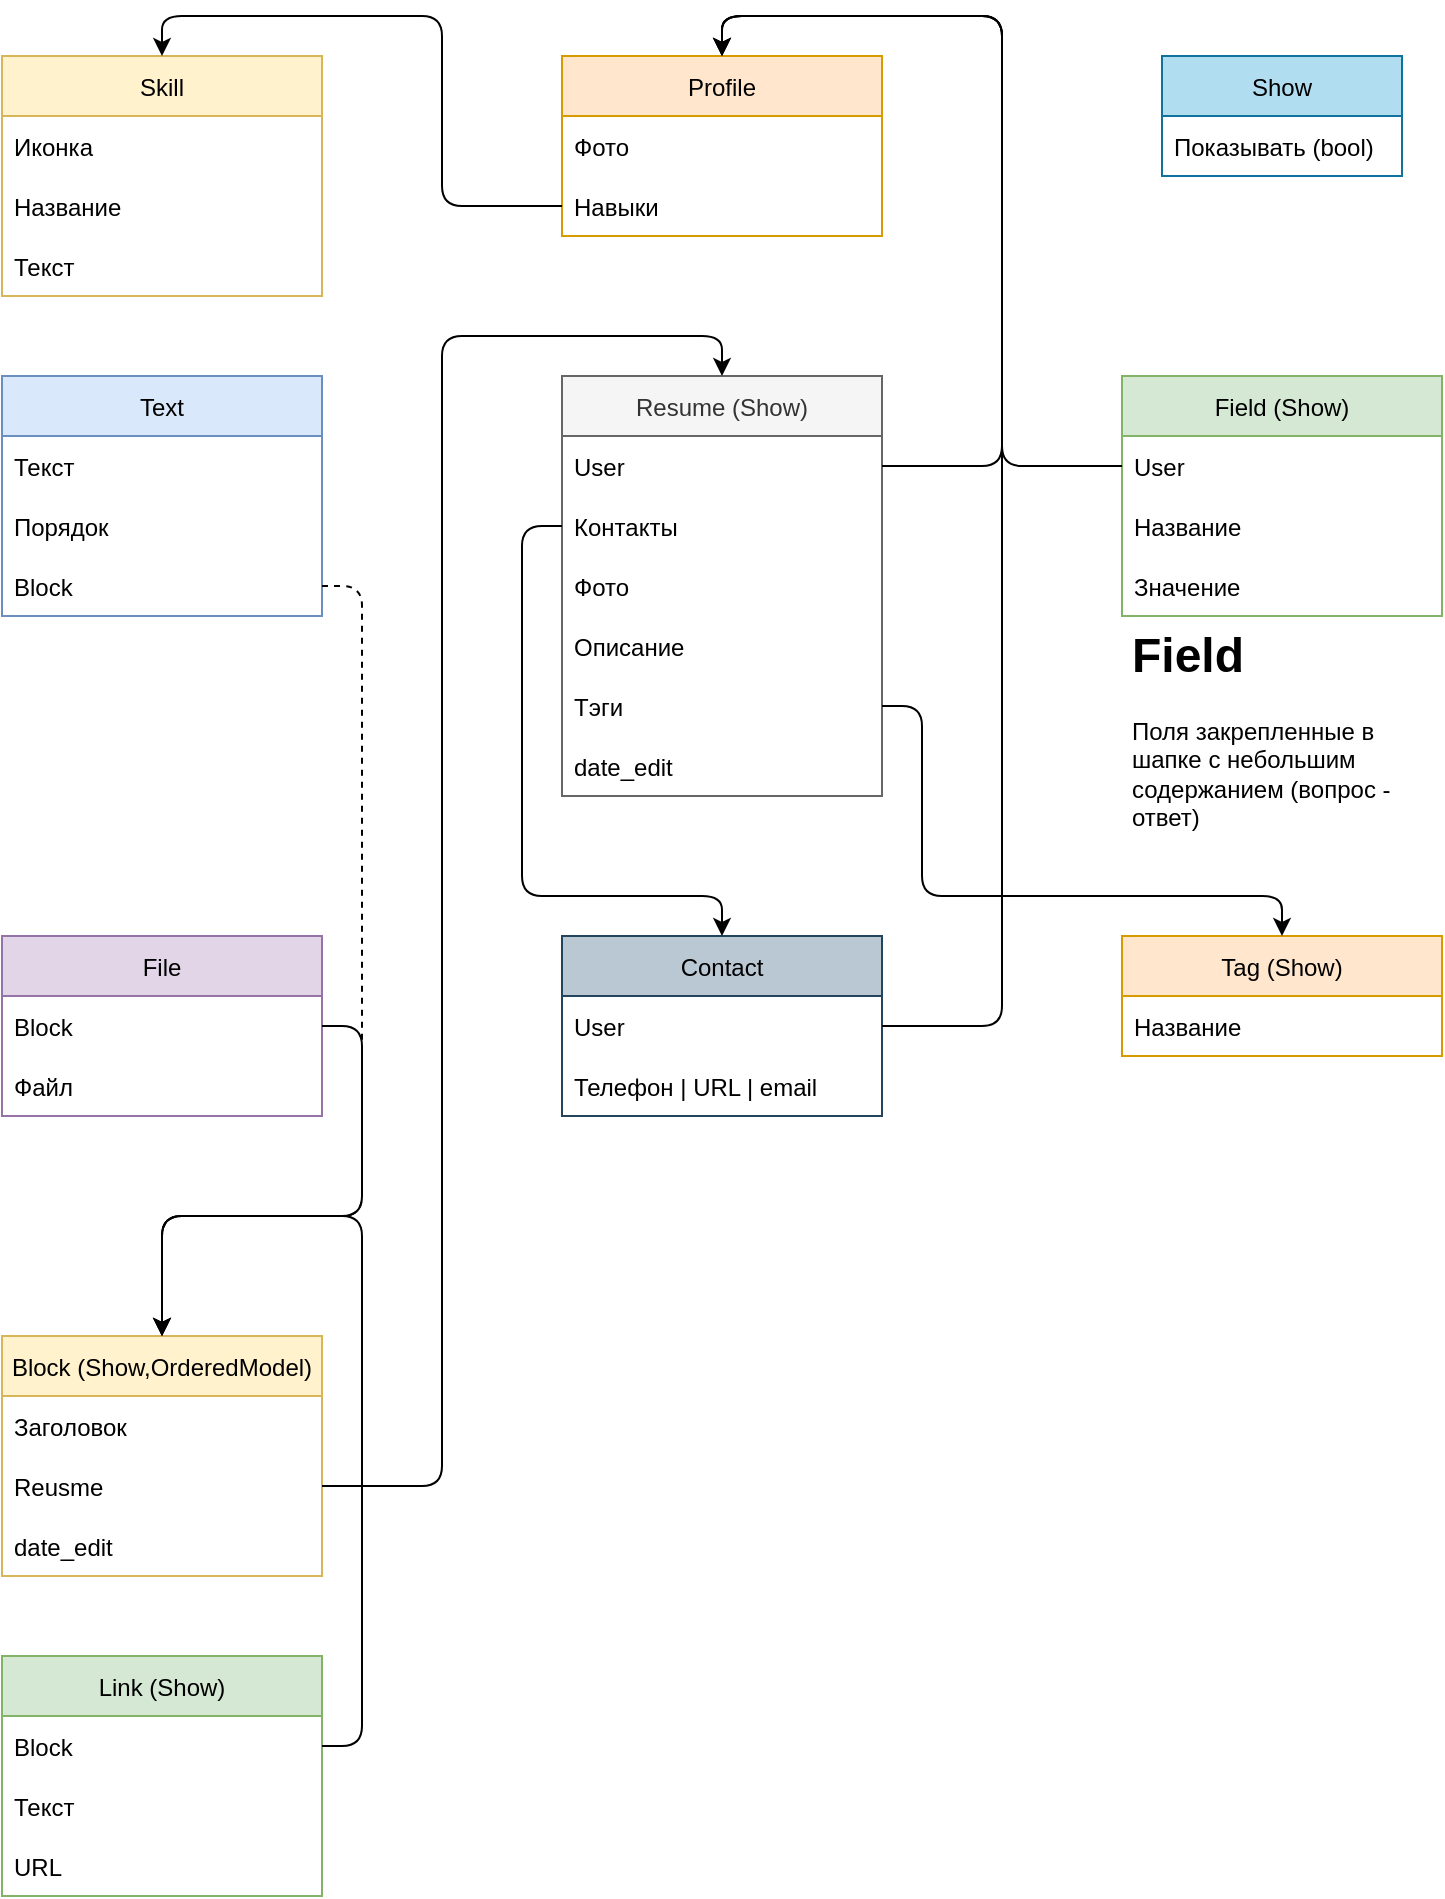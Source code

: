 <mxfile version="18.1.2" type="github" pages="2">
  <diagram id="8xRi0O57_qgQfda5VgHy" name="Основная БД">
    <mxGraphModel dx="1382" dy="764" grid="1" gridSize="10" guides="1" tooltips="1" connect="1" arrows="1" fold="1" page="1" pageScale="1" pageWidth="827" pageHeight="1169" math="0" shadow="0">
      <root>
        <mxCell id="wMB9LOy6puQEDVOT8AMj-0" />
        <mxCell id="wMB9LOy6puQEDVOT8AMj-1" parent="wMB9LOy6puQEDVOT8AMj-0" />
        <mxCell id="wdRCQtRf3d7-_ysYJmjD-0" value="Profile" style="swimlane;fontStyle=0;childLayout=stackLayout;horizontal=1;startSize=30;horizontalStack=0;resizeParent=1;resizeParentMax=0;resizeLast=0;collapsible=1;marginBottom=0;fillColor=#ffe6cc;strokeColor=#d79b00;" parent="wMB9LOy6puQEDVOT8AMj-1" vertex="1">
          <mxGeometry x="320" y="40" width="160" height="90" as="geometry" />
        </mxCell>
        <mxCell id="wdRCQtRf3d7-_ysYJmjD-1" value="Фото" style="text;strokeColor=none;fillColor=none;align=left;verticalAlign=middle;spacingLeft=4;spacingRight=4;overflow=hidden;points=[[0,0.5],[1,0.5]];portConstraint=eastwest;rotatable=0;" parent="wdRCQtRf3d7-_ysYJmjD-0" vertex="1">
          <mxGeometry y="30" width="160" height="30" as="geometry" />
        </mxCell>
        <mxCell id="wdRCQtRf3d7-_ysYJmjD-2" value="Навыки" style="text;strokeColor=none;fillColor=none;align=left;verticalAlign=middle;spacingLeft=4;spacingRight=4;overflow=hidden;points=[[0,0.5],[1,0.5]];portConstraint=eastwest;rotatable=0;" parent="wdRCQtRf3d7-_ysYJmjD-0" vertex="1">
          <mxGeometry y="60" width="160" height="30" as="geometry" />
        </mxCell>
        <mxCell id="wdRCQtRf3d7-_ysYJmjD-10" value="Link (Show)" style="swimlane;fontStyle=0;childLayout=stackLayout;horizontal=1;startSize=30;horizontalStack=0;resizeParent=1;resizeParentMax=0;resizeLast=0;collapsible=1;marginBottom=0;fillColor=#d5e8d4;strokeColor=#82b366;" parent="wMB9LOy6puQEDVOT8AMj-1" vertex="1">
          <mxGeometry x="40" y="840" width="160" height="120" as="geometry" />
        </mxCell>
        <mxCell id="wdRCQtRf3d7-_ysYJmjD-11" value="Block" style="text;strokeColor=none;fillColor=none;align=left;verticalAlign=middle;spacingLeft=4;spacingRight=4;overflow=hidden;points=[[0,0.5],[1,0.5]];portConstraint=eastwest;rotatable=0;" parent="wdRCQtRf3d7-_ysYJmjD-10" vertex="1">
          <mxGeometry y="30" width="160" height="30" as="geometry" />
        </mxCell>
        <mxCell id="wdRCQtRf3d7-_ysYJmjD-14" value="Текст" style="text;strokeColor=none;fillColor=none;align=left;verticalAlign=middle;spacingLeft=4;spacingRight=4;overflow=hidden;points=[[0,0.5],[1,0.5]];portConstraint=eastwest;rotatable=0;" parent="wdRCQtRf3d7-_ysYJmjD-10" vertex="1">
          <mxGeometry y="60" width="160" height="30" as="geometry" />
        </mxCell>
        <mxCell id="wdRCQtRf3d7-_ysYJmjD-15" value="URL" style="text;strokeColor=none;fillColor=none;align=left;verticalAlign=middle;spacingLeft=4;spacingRight=4;overflow=hidden;points=[[0,0.5],[1,0.5]];portConstraint=eastwest;rotatable=0;" parent="wdRCQtRf3d7-_ysYJmjD-10" vertex="1">
          <mxGeometry y="90" width="160" height="30" as="geometry" />
        </mxCell>
        <mxCell id="wdRCQtRf3d7-_ysYJmjD-17" value="Show" style="swimlane;fontStyle=0;childLayout=stackLayout;horizontal=1;startSize=30;horizontalStack=0;resizeParent=1;resizeParentMax=0;resizeLast=0;collapsible=1;marginBottom=0;fillColor=#b1ddf0;strokeColor=#10739e;" parent="wMB9LOy6puQEDVOT8AMj-1" vertex="1">
          <mxGeometry x="620" y="40" width="120" height="60" as="geometry" />
        </mxCell>
        <mxCell id="wdRCQtRf3d7-_ysYJmjD-18" value="Показывать (bool)" style="text;strokeColor=none;fillColor=none;align=left;verticalAlign=middle;spacingLeft=4;spacingRight=4;overflow=hidden;points=[[0,0.5],[1,0.5]];portConstraint=eastwest;rotatable=0;" parent="wdRCQtRf3d7-_ysYJmjD-17" vertex="1">
          <mxGeometry y="30" width="120" height="30" as="geometry" />
        </mxCell>
        <mxCell id="wdRCQtRf3d7-_ysYJmjD-21" value="Field (Show)" style="swimlane;fontStyle=0;childLayout=stackLayout;horizontal=1;startSize=30;horizontalStack=0;resizeParent=1;resizeParentMax=0;resizeLast=0;collapsible=1;marginBottom=0;fillColor=#d5e8d4;strokeColor=#82b366;" parent="wMB9LOy6puQEDVOT8AMj-1" vertex="1">
          <mxGeometry x="600" y="200" width="160" height="120" as="geometry" />
        </mxCell>
        <mxCell id="wdRCQtRf3d7-_ysYJmjD-22" value="User" style="text;strokeColor=none;fillColor=none;align=left;verticalAlign=middle;spacingLeft=4;spacingRight=4;overflow=hidden;points=[[0,0.5],[1,0.5]];portConstraint=eastwest;rotatable=0;" parent="wdRCQtRf3d7-_ysYJmjD-21" vertex="1">
          <mxGeometry y="30" width="160" height="30" as="geometry" />
        </mxCell>
        <mxCell id="wdRCQtRf3d7-_ysYJmjD-24" value="Название" style="text;strokeColor=none;fillColor=none;align=left;verticalAlign=middle;spacingLeft=4;spacingRight=4;overflow=hidden;points=[[0,0.5],[1,0.5]];portConstraint=eastwest;rotatable=0;" parent="wdRCQtRf3d7-_ysYJmjD-21" vertex="1">
          <mxGeometry y="60" width="160" height="30" as="geometry" />
        </mxCell>
        <mxCell id="wdRCQtRf3d7-_ysYJmjD-25" value="Значение" style="text;strokeColor=none;fillColor=none;align=left;verticalAlign=middle;spacingLeft=4;spacingRight=4;overflow=hidden;points=[[0,0.5],[1,0.5]];portConstraint=eastwest;rotatable=0;" parent="wdRCQtRf3d7-_ysYJmjD-21" vertex="1">
          <mxGeometry y="90" width="160" height="30" as="geometry" />
        </mxCell>
        <mxCell id="wdRCQtRf3d7-_ysYJmjD-26" style="edgeStyle=orthogonalEdgeStyle;rounded=1;orthogonalLoop=1;jettySize=auto;html=1;exitX=0;exitY=0.5;exitDx=0;exitDy=0;entryX=0.5;entryY=0;entryDx=0;entryDy=0;fontFamily=Helvetica;fontSize=12;" parent="wMB9LOy6puQEDVOT8AMj-1" source="wdRCQtRf3d7-_ysYJmjD-22" target="wdRCQtRf3d7-_ysYJmjD-0" edge="1">
          <mxGeometry relative="1" as="geometry">
            <Array as="points">
              <mxPoint x="540" y="245" />
              <mxPoint x="540" y="20" />
              <mxPoint x="400" y="20" />
            </Array>
          </mxGeometry>
        </mxCell>
        <mxCell id="wdRCQtRf3d7-_ysYJmjD-38" value="&lt;h1&gt;&lt;span style=&quot;text-align: center&quot;&gt;&lt;font style=&quot;font-size: 24px&quot;&gt;Field&lt;/font&gt;&lt;/span&gt;&lt;br&gt;&lt;/h1&gt;&lt;p&gt;Поля закрепленные в шапке с небольшим содержанием (вопрос - ответ)&lt;/p&gt;" style="text;html=1;strokeColor=none;fillColor=none;spacing=5;spacingTop=-20;whiteSpace=wrap;overflow=hidden;rounded=0;fontFamily=Helvetica;fontSize=12;opacity=40;" parent="wMB9LOy6puQEDVOT8AMj-1" vertex="1">
          <mxGeometry x="600" y="320" width="160" height="110" as="geometry" />
        </mxCell>
        <mxCell id="wdRCQtRf3d7-_ysYJmjD-39" value="Skill" style="swimlane;fontStyle=0;childLayout=stackLayout;horizontal=1;startSize=30;horizontalStack=0;resizeParent=1;resizeParentMax=0;resizeLast=0;collapsible=1;marginBottom=0;fillColor=#fff2cc;strokeColor=#d6b656;" parent="wMB9LOy6puQEDVOT8AMj-1" vertex="1">
          <mxGeometry x="40" y="40" width="160" height="120" as="geometry" />
        </mxCell>
        <mxCell id="wdRCQtRf3d7-_ysYJmjD-40" value="Иконка" style="text;strokeColor=none;fillColor=none;align=left;verticalAlign=middle;spacingLeft=4;spacingRight=4;overflow=hidden;points=[[0,0.5],[1,0.5]];portConstraint=eastwest;rotatable=0;" parent="wdRCQtRf3d7-_ysYJmjD-39" vertex="1">
          <mxGeometry y="30" width="160" height="30" as="geometry" />
        </mxCell>
        <mxCell id="wdRCQtRf3d7-_ysYJmjD-41" value="Название" style="text;strokeColor=none;fillColor=none;align=left;verticalAlign=middle;spacingLeft=4;spacingRight=4;overflow=hidden;points=[[0,0.5],[1,0.5]];portConstraint=eastwest;rotatable=0;" parent="wdRCQtRf3d7-_ysYJmjD-39" vertex="1">
          <mxGeometry y="60" width="160" height="30" as="geometry" />
        </mxCell>
        <mxCell id="wdRCQtRf3d7-_ysYJmjD-42" value="Текст" style="text;strokeColor=none;fillColor=none;align=left;verticalAlign=middle;spacingLeft=4;spacingRight=4;overflow=hidden;points=[[0,0.5],[1,0.5]];portConstraint=eastwest;rotatable=0;" parent="wdRCQtRf3d7-_ysYJmjD-39" vertex="1">
          <mxGeometry y="90" width="160" height="30" as="geometry" />
        </mxCell>
        <mxCell id="wdRCQtRf3d7-_ysYJmjD-43" style="edgeStyle=orthogonalEdgeStyle;rounded=1;orthogonalLoop=1;jettySize=auto;html=1;exitX=0;exitY=0.5;exitDx=0;exitDy=0;entryX=0.5;entryY=0;entryDx=0;entryDy=0;fontFamily=Helvetica;fontSize=24;" parent="wMB9LOy6puQEDVOT8AMj-1" source="wdRCQtRf3d7-_ysYJmjD-2" target="wdRCQtRf3d7-_ysYJmjD-39" edge="1">
          <mxGeometry relative="1" as="geometry" />
        </mxCell>
        <mxCell id="wdRCQtRf3d7-_ysYJmjD-44" value="Tag (Show)" style="swimlane;fontStyle=0;childLayout=stackLayout;horizontal=1;startSize=30;horizontalStack=0;resizeParent=1;resizeParentMax=0;resizeLast=0;collapsible=1;marginBottom=0;fillColor=#ffe6cc;strokeColor=#d79b00;" parent="wMB9LOy6puQEDVOT8AMj-1" vertex="1">
          <mxGeometry x="600" y="480" width="160" height="60" as="geometry" />
        </mxCell>
        <mxCell id="wdRCQtRf3d7-_ysYJmjD-46" value="Название" style="text;strokeColor=none;fillColor=none;align=left;verticalAlign=middle;spacingLeft=4;spacingRight=4;overflow=hidden;points=[[0,0.5],[1,0.5]];portConstraint=eastwest;rotatable=0;" parent="wdRCQtRf3d7-_ysYJmjD-44" vertex="1">
          <mxGeometry y="30" width="160" height="30" as="geometry" />
        </mxCell>
        <mxCell id="wdRCQtRf3d7-_ysYJmjD-47" value="Resume (Show)" style="swimlane;fontStyle=0;childLayout=stackLayout;horizontal=1;startSize=30;horizontalStack=0;resizeParent=1;resizeParentMax=0;resizeLast=0;collapsible=1;marginBottom=0;fillColor=#f5f5f5;strokeColor=#666666;fontColor=#333333;" parent="wMB9LOy6puQEDVOT8AMj-1" vertex="1">
          <mxGeometry x="320" y="200" width="160" height="210" as="geometry" />
        </mxCell>
        <mxCell id="wdRCQtRf3d7-_ysYJmjD-48" value="User" style="text;strokeColor=none;fillColor=none;align=left;verticalAlign=middle;spacingLeft=4;spacingRight=4;overflow=hidden;points=[[0,0.5],[1,0.5]];portConstraint=eastwest;rotatable=0;" parent="wdRCQtRf3d7-_ysYJmjD-47" vertex="1">
          <mxGeometry y="30" width="160" height="30" as="geometry" />
        </mxCell>
        <mxCell id="AsM201kC9dfPvU59sMDy-24" value="Контакты" style="text;strokeColor=none;fillColor=none;align=left;verticalAlign=middle;spacingLeft=4;spacingRight=4;overflow=hidden;points=[[0,0.5],[1,0.5]];portConstraint=eastwest;rotatable=0;" parent="wdRCQtRf3d7-_ysYJmjD-47" vertex="1">
          <mxGeometry y="60" width="160" height="30" as="geometry" />
        </mxCell>
        <mxCell id="wdRCQtRf3d7-_ysYJmjD-49" value="Фото" style="text;strokeColor=none;fillColor=none;align=left;verticalAlign=middle;spacingLeft=4;spacingRight=4;overflow=hidden;points=[[0,0.5],[1,0.5]];portConstraint=eastwest;rotatable=0;" parent="wdRCQtRf3d7-_ysYJmjD-47" vertex="1">
          <mxGeometry y="90" width="160" height="30" as="geometry" />
        </mxCell>
        <mxCell id="wdRCQtRf3d7-_ysYJmjD-50" value="Описание" style="text;strokeColor=none;fillColor=none;align=left;verticalAlign=middle;spacingLeft=4;spacingRight=4;overflow=hidden;points=[[0,0.5],[1,0.5]];portConstraint=eastwest;rotatable=0;" parent="wdRCQtRf3d7-_ysYJmjD-47" vertex="1">
          <mxGeometry y="120" width="160" height="30" as="geometry" />
        </mxCell>
        <mxCell id="wdRCQtRf3d7-_ysYJmjD-51" value="Тэги" style="text;strokeColor=none;fillColor=none;align=left;verticalAlign=middle;spacingLeft=4;spacingRight=4;overflow=hidden;points=[[0,0.5],[1,0.5]];portConstraint=eastwest;rotatable=0;" parent="wdRCQtRf3d7-_ysYJmjD-47" vertex="1">
          <mxGeometry y="150" width="160" height="30" as="geometry" />
        </mxCell>
        <mxCell id="AsM201kC9dfPvU59sMDy-27" value="date_edit" style="text;strokeColor=none;fillColor=none;align=left;verticalAlign=middle;spacingLeft=4;spacingRight=4;overflow=hidden;points=[[0,0.5],[1,0.5]];portConstraint=eastwest;rotatable=0;" parent="wdRCQtRf3d7-_ysYJmjD-47" vertex="1">
          <mxGeometry y="180" width="160" height="30" as="geometry" />
        </mxCell>
        <mxCell id="wdRCQtRf3d7-_ysYJmjD-52" style="edgeStyle=orthogonalEdgeStyle;rounded=1;orthogonalLoop=1;jettySize=auto;html=1;exitX=1;exitY=0.5;exitDx=0;exitDy=0;entryX=0.5;entryY=0;entryDx=0;entryDy=0;elbow=vertical;" parent="wMB9LOy6puQEDVOT8AMj-1" source="wdRCQtRf3d7-_ysYJmjD-48" target="wdRCQtRf3d7-_ysYJmjD-0" edge="1">
          <mxGeometry relative="1" as="geometry">
            <Array as="points">
              <mxPoint x="540" y="245" />
              <mxPoint x="540" y="20" />
              <mxPoint x="400" y="20" />
            </Array>
          </mxGeometry>
        </mxCell>
        <mxCell id="wdRCQtRf3d7-_ysYJmjD-54" style="edgeStyle=orthogonalEdgeStyle;rounded=1;orthogonalLoop=1;jettySize=auto;html=1;exitX=1;exitY=0.5;exitDx=0;exitDy=0;entryX=0.5;entryY=0;entryDx=0;entryDy=0;elbow=vertical;" parent="wMB9LOy6puQEDVOT8AMj-1" source="wdRCQtRf3d7-_ysYJmjD-51" target="wdRCQtRf3d7-_ysYJmjD-44" edge="1">
          <mxGeometry relative="1" as="geometry">
            <Array as="points">
              <mxPoint x="500" y="365" />
              <mxPoint x="500" y="460" />
              <mxPoint x="680" y="460" />
            </Array>
          </mxGeometry>
        </mxCell>
        <mxCell id="wdRCQtRf3d7-_ysYJmjD-60" value="Block (Show,OrderedModel)" style="swimlane;fontStyle=0;childLayout=stackLayout;horizontal=1;startSize=30;horizontalStack=0;resizeParent=1;resizeParentMax=0;resizeLast=0;collapsible=1;marginBottom=0;fillColor=#fff2cc;strokeColor=#d6b656;" parent="wMB9LOy6puQEDVOT8AMj-1" vertex="1">
          <mxGeometry x="40" y="680" width="160" height="120" as="geometry" />
        </mxCell>
        <mxCell id="wdRCQtRf3d7-_ysYJmjD-61" value="Заголовок" style="text;strokeColor=none;fillColor=none;align=left;verticalAlign=middle;spacingLeft=4;spacingRight=4;overflow=hidden;points=[[0,0.5],[1,0.5]];portConstraint=eastwest;rotatable=0;" parent="wdRCQtRf3d7-_ysYJmjD-60" vertex="1">
          <mxGeometry y="30" width="160" height="30" as="geometry" />
        </mxCell>
        <mxCell id="wdRCQtRf3d7-_ysYJmjD-63" value="Reusme" style="text;strokeColor=none;fillColor=none;align=left;verticalAlign=middle;spacingLeft=4;spacingRight=4;overflow=hidden;points=[[0,0.5],[1,0.5]];portConstraint=eastwest;rotatable=0;" parent="wdRCQtRf3d7-_ysYJmjD-60" vertex="1">
          <mxGeometry y="60" width="160" height="30" as="geometry" />
        </mxCell>
        <mxCell id="AsM201kC9dfPvU59sMDy-28" value="date_edit" style="text;strokeColor=none;fillColor=none;align=left;verticalAlign=middle;spacingLeft=4;spacingRight=4;overflow=hidden;points=[[0,0.5],[1,0.5]];portConstraint=eastwest;rotatable=0;" parent="wdRCQtRf3d7-_ysYJmjD-60" vertex="1">
          <mxGeometry y="90" width="160" height="30" as="geometry" />
        </mxCell>
        <mxCell id="wdRCQtRf3d7-_ysYJmjD-65" value="Text" style="swimlane;fontStyle=0;childLayout=stackLayout;horizontal=1;startSize=30;horizontalStack=0;resizeParent=1;resizeParentMax=0;resizeLast=0;collapsible=1;marginBottom=0;fillColor=#dae8fc;strokeColor=#6c8ebf;" parent="wMB9LOy6puQEDVOT8AMj-1" vertex="1">
          <mxGeometry x="40" y="200" width="160" height="120" as="geometry" />
        </mxCell>
        <mxCell id="wdRCQtRf3d7-_ysYJmjD-66" value="Текст" style="text;strokeColor=none;fillColor=none;align=left;verticalAlign=middle;spacingLeft=4;spacingRight=4;overflow=hidden;points=[[0,0.5],[1,0.5]];portConstraint=eastwest;rotatable=0;" parent="wdRCQtRf3d7-_ysYJmjD-65" vertex="1">
          <mxGeometry y="30" width="160" height="30" as="geometry" />
        </mxCell>
        <mxCell id="wdRCQtRf3d7-_ysYJmjD-67" value="Порядок" style="text;strokeColor=none;fillColor=none;align=left;verticalAlign=middle;spacingLeft=4;spacingRight=4;overflow=hidden;points=[[0,0.5],[1,0.5]];portConstraint=eastwest;rotatable=0;" parent="wdRCQtRf3d7-_ysYJmjD-65" vertex="1">
          <mxGeometry y="60" width="160" height="30" as="geometry" />
        </mxCell>
        <mxCell id="wdRCQtRf3d7-_ysYJmjD-68" value="Block" style="text;strokeColor=none;fillColor=none;align=left;verticalAlign=middle;spacingLeft=4;spacingRight=4;overflow=hidden;points=[[0,0.5],[1,0.5]];portConstraint=eastwest;rotatable=0;" parent="wdRCQtRf3d7-_ysYJmjD-65" vertex="1">
          <mxGeometry y="90" width="160" height="30" as="geometry" />
        </mxCell>
        <mxCell id="q6FLKcyp0yu_ze5yjgD--0" value="File" style="swimlane;fontStyle=0;childLayout=stackLayout;horizontal=1;startSize=30;horizontalStack=0;resizeParent=1;resizeParentMax=0;resizeLast=0;collapsible=1;marginBottom=0;fillColor=#e1d5e7;strokeColor=#9673a6;" parent="wMB9LOy6puQEDVOT8AMj-1" vertex="1">
          <mxGeometry x="40" y="480" width="160" height="90" as="geometry" />
        </mxCell>
        <mxCell id="q6FLKcyp0yu_ze5yjgD--3" value="Block" style="text;strokeColor=none;fillColor=none;align=left;verticalAlign=middle;spacingLeft=4;spacingRight=4;overflow=hidden;points=[[0,0.5],[1,0.5]];portConstraint=eastwest;rotatable=0;" parent="q6FLKcyp0yu_ze5yjgD--0" vertex="1">
          <mxGeometry y="30" width="160" height="30" as="geometry" />
        </mxCell>
        <mxCell id="q6FLKcyp0yu_ze5yjgD--1" value="Файл" style="text;strokeColor=none;fillColor=none;align=left;verticalAlign=middle;spacingLeft=4;spacingRight=4;overflow=hidden;points=[[0,0.5],[1,0.5]];portConstraint=eastwest;rotatable=0;" parent="q6FLKcyp0yu_ze5yjgD--0" vertex="1">
          <mxGeometry y="60" width="160" height="30" as="geometry" />
        </mxCell>
        <mxCell id="AsM201kC9dfPvU59sMDy-0" style="edgeStyle=orthogonalEdgeStyle;rounded=1;orthogonalLoop=1;jettySize=auto;html=1;exitX=1;exitY=0.5;exitDx=0;exitDy=0;entryX=0.5;entryY=0;entryDx=0;entryDy=0;" parent="wMB9LOy6puQEDVOT8AMj-1" source="q6FLKcyp0yu_ze5yjgD--3" target="wdRCQtRf3d7-_ysYJmjD-60" edge="1">
          <mxGeometry relative="1" as="geometry">
            <Array as="points">
              <mxPoint x="220" y="525" />
              <mxPoint x="220" y="620" />
              <mxPoint x="120" y="620" />
            </Array>
          </mxGeometry>
        </mxCell>
        <mxCell id="AsM201kC9dfPvU59sMDy-2" style="edgeStyle=orthogonalEdgeStyle;rounded=1;orthogonalLoop=1;jettySize=auto;html=1;exitX=1;exitY=0.5;exitDx=0;exitDy=0;entryX=0.5;entryY=0;entryDx=0;entryDy=0;dashed=1;" parent="wMB9LOy6puQEDVOT8AMj-1" source="wdRCQtRf3d7-_ysYJmjD-68" target="wdRCQtRf3d7-_ysYJmjD-60" edge="1">
          <mxGeometry relative="1" as="geometry">
            <Array as="points">
              <mxPoint x="220" y="305" />
              <mxPoint x="220" y="620" />
              <mxPoint x="120" y="620" />
            </Array>
          </mxGeometry>
        </mxCell>
        <mxCell id="AsM201kC9dfPvU59sMDy-4" style="edgeStyle=orthogonalEdgeStyle;orthogonalLoop=1;jettySize=auto;html=1;exitX=1;exitY=0.5;exitDx=0;exitDy=0;entryX=0.5;entryY=0;entryDx=0;entryDy=0;rounded=1;" parent="wMB9LOy6puQEDVOT8AMj-1" source="wdRCQtRf3d7-_ysYJmjD-11" target="wdRCQtRf3d7-_ysYJmjD-60" edge="1">
          <mxGeometry relative="1" as="geometry">
            <Array as="points">
              <mxPoint x="220" y="885" />
              <mxPoint x="220" y="620" />
              <mxPoint x="120" y="620" />
            </Array>
          </mxGeometry>
        </mxCell>
        <mxCell id="AsM201kC9dfPvU59sMDy-5" style="edgeStyle=orthogonalEdgeStyle;rounded=1;orthogonalLoop=1;jettySize=auto;html=1;exitX=1;exitY=0.5;exitDx=0;exitDy=0;entryX=0.5;entryY=0;entryDx=0;entryDy=0;" parent="wMB9LOy6puQEDVOT8AMj-1" source="wdRCQtRf3d7-_ysYJmjD-63" target="wdRCQtRf3d7-_ysYJmjD-47" edge="1">
          <mxGeometry relative="1" as="geometry" />
        </mxCell>
        <mxCell id="AsM201kC9dfPvU59sMDy-16" value="Contact" style="swimlane;fontStyle=0;childLayout=stackLayout;horizontal=1;startSize=30;horizontalStack=0;resizeParent=1;resizeParentMax=0;resizeLast=0;collapsible=1;marginBottom=0;fillColor=#bac8d3;strokeColor=#23445d;" parent="wMB9LOy6puQEDVOT8AMj-1" vertex="1">
          <mxGeometry x="320" y="480" width="160" height="90" as="geometry" />
        </mxCell>
        <mxCell id="AsM201kC9dfPvU59sMDy-17" value="User" style="text;strokeColor=none;fillColor=none;align=left;verticalAlign=middle;spacingLeft=4;spacingRight=4;overflow=hidden;points=[[0,0.5],[1,0.5]];portConstraint=eastwest;rotatable=0;" parent="AsM201kC9dfPvU59sMDy-16" vertex="1">
          <mxGeometry y="30" width="160" height="30" as="geometry" />
        </mxCell>
        <mxCell id="AsM201kC9dfPvU59sMDy-18" value="Телефон | URL | email" style="text;strokeColor=none;fillColor=none;align=left;verticalAlign=middle;spacingLeft=4;spacingRight=4;overflow=hidden;points=[[0,0.5],[1,0.5]];portConstraint=eastwest;rotatable=0;" parent="AsM201kC9dfPvU59sMDy-16" vertex="1">
          <mxGeometry y="60" width="160" height="30" as="geometry" />
        </mxCell>
        <mxCell id="AsM201kC9dfPvU59sMDy-23" style="edgeStyle=orthogonalEdgeStyle;rounded=1;orthogonalLoop=1;jettySize=auto;html=1;exitX=1;exitY=0.5;exitDx=0;exitDy=0;entryX=0.5;entryY=0;entryDx=0;entryDy=0;" parent="wMB9LOy6puQEDVOT8AMj-1" source="AsM201kC9dfPvU59sMDy-17" target="wdRCQtRf3d7-_ysYJmjD-0" edge="1">
          <mxGeometry relative="1" as="geometry">
            <Array as="points">
              <mxPoint x="540" y="525" />
              <mxPoint x="540" y="20" />
              <mxPoint x="400" y="20" />
            </Array>
          </mxGeometry>
        </mxCell>
        <mxCell id="AsM201kC9dfPvU59sMDy-25" style="edgeStyle=orthogonalEdgeStyle;rounded=1;orthogonalLoop=1;jettySize=auto;html=1;exitX=0;exitY=0.5;exitDx=0;exitDy=0;entryX=0.5;entryY=0;entryDx=0;entryDy=0;" parent="wMB9LOy6puQEDVOT8AMj-1" source="AsM201kC9dfPvU59sMDy-24" target="AsM201kC9dfPvU59sMDy-16" edge="1">
          <mxGeometry relative="1" as="geometry">
            <Array as="points">
              <mxPoint x="300" y="275" />
              <mxPoint x="300" y="460" />
              <mxPoint x="400" y="460" />
            </Array>
          </mxGeometry>
        </mxCell>
      </root>
    </mxGraphModel>
  </diagram>
  <diagram id="aIqlY4wXIltUFNFi1JP-" name="БД Уроков">
    <mxGraphModel dx="1382" dy="764" grid="1" gridSize="10" guides="1" tooltips="1" connect="1" arrows="1" fold="1" page="1" pageScale="1" pageWidth="827" pageHeight="1169" math="0" shadow="0">
      <root>
        <mxCell id="0" />
        <mxCell id="1" parent="0" />
        <mxCell id="T7MRH3JmGST5ehXiivnL-1" value="Topic" style="swimlane;fontStyle=0;childLayout=stackLayout;horizontal=1;startSize=30;horizontalStack=0;resizeParent=1;resizeParentMax=0;resizeLast=0;collapsible=1;marginBottom=0;fillColor=#dae8fc;strokeColor=#6c8ebf;" parent="1" vertex="1">
          <mxGeometry x="130" y="120" width="140" height="90" as="geometry" />
        </mxCell>
        <mxCell id="T7MRH3JmGST5ehXiivnL-2" value="Название" style="text;strokeColor=none;fillColor=none;align=left;verticalAlign=middle;spacingLeft=4;spacingRight=4;overflow=hidden;points=[[0,0.5],[1,0.5]];portConstraint=eastwest;rotatable=0;" parent="T7MRH3JmGST5ehXiivnL-1" vertex="1">
          <mxGeometry y="30" width="140" height="30" as="geometry" />
        </mxCell>
        <mxCell id="T7MRH3JmGST5ehXiivnL-3" value="Описагние" style="text;strokeColor=none;fillColor=none;align=left;verticalAlign=middle;spacingLeft=4;spacingRight=4;overflow=hidden;points=[[0,0.5],[1,0.5]];portConstraint=eastwest;rotatable=0;" parent="T7MRH3JmGST5ehXiivnL-1" vertex="1">
          <mxGeometry y="60" width="140" height="30" as="geometry" />
        </mxCell>
        <mxCell id="T7MRH3JmGST5ehXiivnL-5" value="Lesson" style="swimlane;fontStyle=0;childLayout=stackLayout;horizontal=1;startSize=30;horizontalStack=0;resizeParent=1;resizeParentMax=0;resizeLast=0;collapsible=1;marginBottom=0;fillColor=#ffe6cc;strokeColor=#d79b00;" parent="1" vertex="1">
          <mxGeometry x="450" y="280" width="140" height="120" as="geometry" />
        </mxCell>
        <mxCell id="9tj85I3uxTqn-_OnN1PG-1" value="Тема" style="text;strokeColor=none;fillColor=none;align=left;verticalAlign=middle;spacingLeft=4;spacingRight=4;overflow=hidden;points=[[0,0.5],[1,0.5]];portConstraint=eastwest;rotatable=0;" parent="T7MRH3JmGST5ehXiivnL-5" vertex="1">
          <mxGeometry y="30" width="140" height="30" as="geometry" />
        </mxCell>
        <mxCell id="T7MRH3JmGST5ehXiivnL-6" value="Название" style="text;strokeColor=none;fillColor=none;align=left;verticalAlign=middle;spacingLeft=4;spacingRight=4;overflow=hidden;points=[[0,0.5],[1,0.5]];portConstraint=eastwest;rotatable=0;" parent="T7MRH3JmGST5ehXiivnL-5" vertex="1">
          <mxGeometry y="60" width="140" height="30" as="geometry" />
        </mxCell>
        <mxCell id="T7MRH3JmGST5ehXiivnL-7" value="Текст" style="text;strokeColor=none;fillColor=none;align=left;verticalAlign=middle;spacingLeft=4;spacingRight=4;overflow=hidden;points=[[0,0.5],[1,0.5]];portConstraint=eastwest;rotatable=0;" parent="T7MRH3JmGST5ehXiivnL-5" vertex="1">
          <mxGeometry y="90" width="140" height="30" as="geometry" />
        </mxCell>
        <mxCell id="9tj85I3uxTqn-_OnN1PG-2" style="edgeStyle=orthogonalEdgeStyle;rounded=0;orthogonalLoop=1;jettySize=auto;html=1;exitX=0;exitY=0.5;exitDx=0;exitDy=0;entryX=0.5;entryY=0;entryDx=0;entryDy=0;curved=1;" parent="1" source="9tj85I3uxTqn-_OnN1PG-1" target="T7MRH3JmGST5ehXiivnL-1" edge="1">
          <mxGeometry relative="1" as="geometry" />
        </mxCell>
      </root>
    </mxGraphModel>
  </diagram>
</mxfile>
